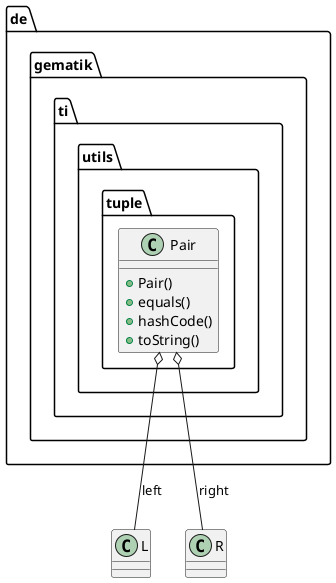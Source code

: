 @startuml



  namespace de.gematik.ti.utils.tuple {
    class de.gematik.ti.utils.tuple.Pair {
        + Pair()
        + equals()
        + hashCode()
        + toString()
    }
  }
  

  de.gematik.ti.utils.tuple.Pair o-- L : left
  de.gematik.ti.utils.tuple.Pair o-- R : right









@enduml
